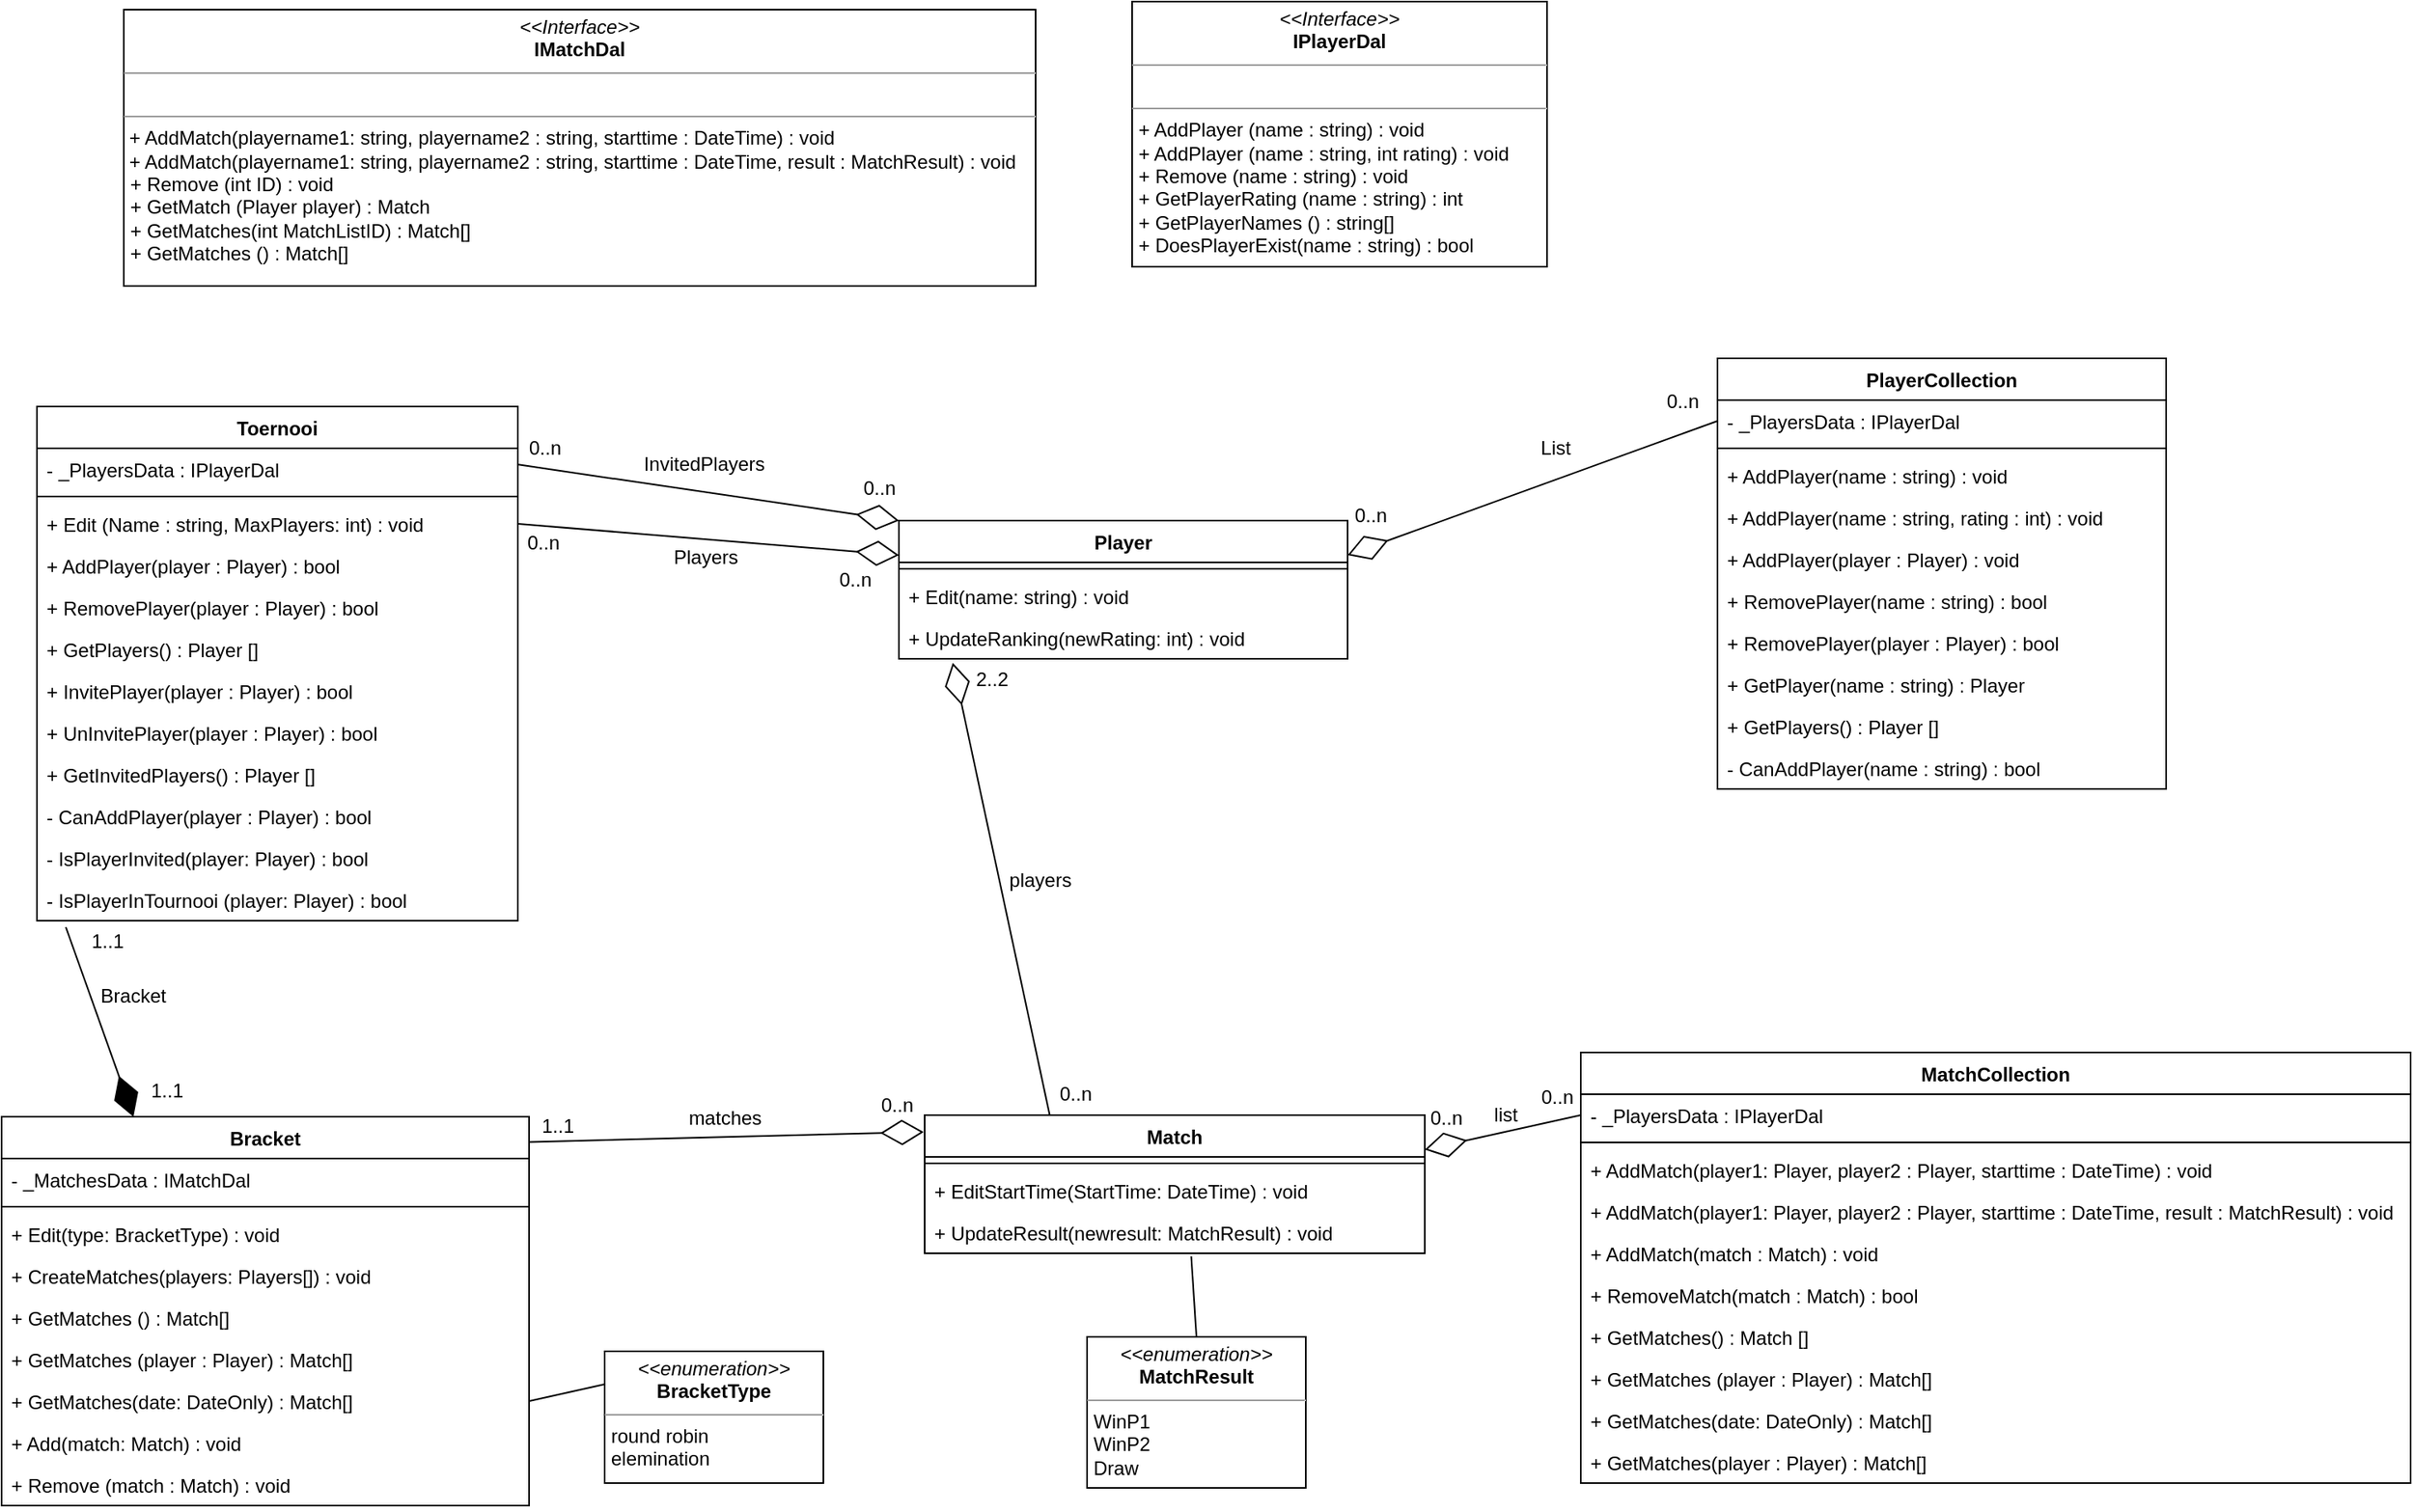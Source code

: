 <mxfile version="21.2.1" type="device">
  <diagram id="C5RBs43oDa-KdzZeNtuy" name="Page-1">
    <mxGraphModel dx="1687" dy="981" grid="0" gridSize="10" guides="0" tooltips="1" connect="1" arrows="1" fold="1" page="1" pageScale="1" pageWidth="4681" pageHeight="3300" math="0" shadow="0">
      <root>
        <mxCell id="WIyWlLk6GJQsqaUBKTNV-0" />
        <mxCell id="WIyWlLk6GJQsqaUBKTNV-1" parent="WIyWlLk6GJQsqaUBKTNV-0" />
        <mxCell id="Ue17VunKUcNrUkERaFJt-0" value="Toernooi" style="swimlane;fontStyle=1;align=center;verticalAlign=top;childLayout=stackLayout;horizontal=1;startSize=26;horizontalStack=0;resizeParent=1;resizeParentMax=0;resizeLast=0;collapsible=1;marginBottom=0;" parent="WIyWlLk6GJQsqaUBKTNV-1" vertex="1">
          <mxGeometry x="1524" y="1519" width="299" height="320" as="geometry">
            <mxRectangle x="40" y="40" width="90" height="30" as="alternateBounds" />
          </mxGeometry>
        </mxCell>
        <mxCell id="KYpN7mPgzwmwDajfqQgc-25" value="- _PlayersData : IPlayerDal" style="text;strokeColor=none;fillColor=none;align=left;verticalAlign=top;spacingLeft=4;spacingRight=4;overflow=hidden;rotatable=0;points=[[0,0.5],[1,0.5]];portConstraint=eastwest;" parent="Ue17VunKUcNrUkERaFJt-0" vertex="1">
          <mxGeometry y="26" width="299" height="26" as="geometry" />
        </mxCell>
        <mxCell id="Ue17VunKUcNrUkERaFJt-2" value="" style="line;strokeWidth=1;fillColor=none;align=left;verticalAlign=middle;spacingTop=-1;spacingLeft=3;spacingRight=3;rotatable=0;labelPosition=right;points=[];portConstraint=eastwest;strokeColor=inherit;" parent="Ue17VunKUcNrUkERaFJt-0" vertex="1">
          <mxGeometry y="52" width="299" height="8" as="geometry" />
        </mxCell>
        <mxCell id="Ue17VunKUcNrUkERaFJt-3" value="+ Edit (Name : string, MaxPlayers: int) : void" style="text;strokeColor=none;fillColor=none;align=left;verticalAlign=top;spacingLeft=4;spacingRight=4;overflow=hidden;rotatable=0;points=[[0,0.5],[1,0.5]];portConstraint=eastwest;" parent="Ue17VunKUcNrUkERaFJt-0" vertex="1">
          <mxGeometry y="60" width="299" height="26" as="geometry" />
        </mxCell>
        <mxCell id="v1GVHp0fWZeuIG2ooU9L-30" value="+ AddPlayer(player : Player) : bool" style="text;strokeColor=none;fillColor=none;align=left;verticalAlign=top;spacingLeft=4;spacingRight=4;overflow=hidden;rotatable=0;points=[[0,0.5],[1,0.5]];portConstraint=eastwest;" parent="Ue17VunKUcNrUkERaFJt-0" vertex="1">
          <mxGeometry y="86" width="299" height="26" as="geometry" />
        </mxCell>
        <mxCell id="v1GVHp0fWZeuIG2ooU9L-31" value="+ RemovePlayer(player : Player) : bool" style="text;strokeColor=none;fillColor=none;align=left;verticalAlign=top;spacingLeft=4;spacingRight=4;overflow=hidden;rotatable=0;points=[[0,0.5],[1,0.5]];portConstraint=eastwest;" parent="Ue17VunKUcNrUkERaFJt-0" vertex="1">
          <mxGeometry y="112" width="299" height="26" as="geometry" />
        </mxCell>
        <mxCell id="v1GVHp0fWZeuIG2ooU9L-32" value="+ GetPlayers() : Player []" style="text;strokeColor=none;fillColor=none;align=left;verticalAlign=top;spacingLeft=4;spacingRight=4;overflow=hidden;rotatable=0;points=[[0,0.5],[1,0.5]];portConstraint=eastwest;" parent="Ue17VunKUcNrUkERaFJt-0" vertex="1">
          <mxGeometry y="138" width="299" height="26" as="geometry" />
        </mxCell>
        <mxCell id="v1GVHp0fWZeuIG2ooU9L-33" value="+ InvitePlayer(player : Player) : bool" style="text;strokeColor=none;fillColor=none;align=left;verticalAlign=top;spacingLeft=4;spacingRight=4;overflow=hidden;rotatable=0;points=[[0,0.5],[1,0.5]];portConstraint=eastwest;" parent="Ue17VunKUcNrUkERaFJt-0" vertex="1">
          <mxGeometry y="164" width="299" height="26" as="geometry" />
        </mxCell>
        <mxCell id="v1GVHp0fWZeuIG2ooU9L-34" value="+ UnInvitePlayer(player : Player) : bool" style="text;strokeColor=none;fillColor=none;align=left;verticalAlign=top;spacingLeft=4;spacingRight=4;overflow=hidden;rotatable=0;points=[[0,0.5],[1,0.5]];portConstraint=eastwest;" parent="Ue17VunKUcNrUkERaFJt-0" vertex="1">
          <mxGeometry y="190" width="299" height="26" as="geometry" />
        </mxCell>
        <mxCell id="v1GVHp0fWZeuIG2ooU9L-35" value="+ GetInvitedPlayers() : Player []" style="text;strokeColor=none;fillColor=none;align=left;verticalAlign=top;spacingLeft=4;spacingRight=4;overflow=hidden;rotatable=0;points=[[0,0.5],[1,0.5]];portConstraint=eastwest;" parent="Ue17VunKUcNrUkERaFJt-0" vertex="1">
          <mxGeometry y="216" width="299" height="26" as="geometry" />
        </mxCell>
        <mxCell id="KYpN7mPgzwmwDajfqQgc-32" value="- CanAddPlayer(player : Player) : bool" style="text;strokeColor=none;fillColor=none;align=left;verticalAlign=top;spacingLeft=4;spacingRight=4;overflow=hidden;rotatable=0;points=[[0,0.5],[1,0.5]];portConstraint=eastwest;" parent="Ue17VunKUcNrUkERaFJt-0" vertex="1">
          <mxGeometry y="242" width="299" height="26" as="geometry" />
        </mxCell>
        <mxCell id="v1GVHp0fWZeuIG2ooU9L-44" value="- IsPlayerInvited(player: Player) : bool" style="text;strokeColor=none;fillColor=none;align=left;verticalAlign=top;spacingLeft=4;spacingRight=4;overflow=hidden;rotatable=0;points=[[0,0.5],[1,0.5]];portConstraint=eastwest;" parent="Ue17VunKUcNrUkERaFJt-0" vertex="1">
          <mxGeometry y="268" width="299" height="26" as="geometry" />
        </mxCell>
        <mxCell id="Qy2_KJkoc3xRLJTksC3I-4" value="- IsPlayerInTournooi (player: Player) : bool" style="text;strokeColor=none;fillColor=none;align=left;verticalAlign=top;spacingLeft=4;spacingRight=4;overflow=hidden;rotatable=0;points=[[0,0.5],[1,0.5]];portConstraint=eastwest;" vertex="1" parent="Ue17VunKUcNrUkERaFJt-0">
          <mxGeometry y="294" width="299" height="26" as="geometry" />
        </mxCell>
        <mxCell id="xIhYN-znWcPmmOZYE6xA-15" value="Player" style="swimlane;fontStyle=1;align=center;verticalAlign=top;childLayout=stackLayout;horizontal=1;startSize=26;horizontalStack=0;resizeParent=1;resizeParentMax=0;resizeLast=0;collapsible=1;marginBottom=0;" parent="WIyWlLk6GJQsqaUBKTNV-1" vertex="1">
          <mxGeometry x="2060" y="1590" width="279" height="86" as="geometry" />
        </mxCell>
        <mxCell id="xIhYN-znWcPmmOZYE6xA-17" value="" style="line;strokeWidth=1;fillColor=none;align=left;verticalAlign=middle;spacingTop=-1;spacingLeft=3;spacingRight=3;rotatable=0;labelPosition=right;points=[];portConstraint=eastwest;strokeColor=inherit;" parent="xIhYN-znWcPmmOZYE6xA-15" vertex="1">
          <mxGeometry y="26" width="279" height="8" as="geometry" />
        </mxCell>
        <mxCell id="xIhYN-znWcPmmOZYE6xA-19" value="+ Edit(name: string) : void" style="text;strokeColor=none;fillColor=none;align=left;verticalAlign=top;spacingLeft=4;spacingRight=4;overflow=hidden;rotatable=0;points=[[0,0.5],[1,0.5]];portConstraint=eastwest;" parent="xIhYN-znWcPmmOZYE6xA-15" vertex="1">
          <mxGeometry y="34" width="279" height="26" as="geometry" />
        </mxCell>
        <mxCell id="HdlZSG4VhAK80KxggW3n-2" value="+ UpdateRanking(newRating: int) : void" style="text;strokeColor=none;fillColor=none;align=left;verticalAlign=top;spacingLeft=4;spacingRight=4;overflow=hidden;rotatable=0;points=[[0,0.5],[1,0.5]];portConstraint=eastwest;" parent="xIhYN-znWcPmmOZYE6xA-15" vertex="1">
          <mxGeometry y="60" width="279" height="26" as="geometry" />
        </mxCell>
        <mxCell id="xIhYN-znWcPmmOZYE6xA-25" value="Match" style="swimlane;fontStyle=1;align=center;verticalAlign=top;childLayout=stackLayout;horizontal=1;startSize=26;horizontalStack=0;resizeParent=1;resizeParentMax=0;resizeLast=0;collapsible=1;marginBottom=0;" parent="WIyWlLk6GJQsqaUBKTNV-1" vertex="1">
          <mxGeometry x="2076" y="1960" width="311" height="86" as="geometry" />
        </mxCell>
        <mxCell id="xIhYN-znWcPmmOZYE6xA-28" value="" style="line;strokeWidth=1;fillColor=none;align=left;verticalAlign=middle;spacingTop=-1;spacingLeft=3;spacingRight=3;rotatable=0;labelPosition=right;points=[];portConstraint=eastwest;strokeColor=inherit;" parent="xIhYN-znWcPmmOZYE6xA-25" vertex="1">
          <mxGeometry y="26" width="311" height="8" as="geometry" />
        </mxCell>
        <mxCell id="xIhYN-znWcPmmOZYE6xA-29" value="+ EditStartTime(StartTime: DateTime) : void" style="text;strokeColor=none;fillColor=none;align=left;verticalAlign=top;spacingLeft=4;spacingRight=4;overflow=hidden;rotatable=0;points=[[0,0.5],[1,0.5]];portConstraint=eastwest;" parent="xIhYN-znWcPmmOZYE6xA-25" vertex="1">
          <mxGeometry y="34" width="311" height="26" as="geometry" />
        </mxCell>
        <mxCell id="xIhYN-znWcPmmOZYE6xA-41" value="+ UpdateResult(newresult: MatchResult) : void" style="text;strokeColor=none;fillColor=none;align=left;verticalAlign=top;spacingLeft=4;spacingRight=4;overflow=hidden;rotatable=0;points=[[0,0.5],[1,0.5]];portConstraint=eastwest;" parent="xIhYN-znWcPmmOZYE6xA-25" vertex="1">
          <mxGeometry y="60" width="311" height="26" as="geometry" />
        </mxCell>
        <mxCell id="xIhYN-znWcPmmOZYE6xA-47" value="Bracket" style="swimlane;fontStyle=1;align=center;verticalAlign=top;childLayout=stackLayout;horizontal=1;startSize=26;horizontalStack=0;resizeParent=1;resizeParentMax=0;resizeLast=0;collapsible=1;marginBottom=0;" parent="WIyWlLk6GJQsqaUBKTNV-1" vertex="1">
          <mxGeometry x="1502" y="1961" width="328" height="242" as="geometry" />
        </mxCell>
        <mxCell id="KYpN7mPgzwmwDajfqQgc-34" value="- _MatchesData : IMatchDal" style="text;strokeColor=none;fillColor=none;align=left;verticalAlign=top;spacingLeft=4;spacingRight=4;overflow=hidden;rotatable=0;points=[[0,0.5],[1,0.5]];portConstraint=eastwest;" parent="xIhYN-znWcPmmOZYE6xA-47" vertex="1">
          <mxGeometry y="26" width="328" height="26" as="geometry" />
        </mxCell>
        <mxCell id="xIhYN-znWcPmmOZYE6xA-49" value="" style="line;strokeWidth=1;fillColor=none;align=left;verticalAlign=middle;spacingTop=-1;spacingLeft=3;spacingRight=3;rotatable=0;labelPosition=right;points=[];portConstraint=eastwest;strokeColor=inherit;" parent="xIhYN-znWcPmmOZYE6xA-47" vertex="1">
          <mxGeometry y="52" width="328" height="8" as="geometry" />
        </mxCell>
        <mxCell id="xIhYN-znWcPmmOZYE6xA-50" value="+ Edit(type: BracketType) : void" style="text;strokeColor=none;fillColor=none;align=left;verticalAlign=top;spacingLeft=4;spacingRight=4;overflow=hidden;rotatable=0;points=[[0,0.5],[1,0.5]];portConstraint=eastwest;" parent="xIhYN-znWcPmmOZYE6xA-47" vertex="1">
          <mxGeometry y="60" width="328" height="26" as="geometry" />
        </mxCell>
        <mxCell id="HdlZSG4VhAK80KxggW3n-15" value="+ CreateMatches(players: Players[]) : void" style="text;strokeColor=none;fillColor=none;align=left;verticalAlign=top;spacingLeft=4;spacingRight=4;overflow=hidden;rotatable=0;points=[[0,0.5],[1,0.5]];portConstraint=eastwest;" parent="xIhYN-znWcPmmOZYE6xA-47" vertex="1">
          <mxGeometry y="86" width="328" height="26" as="geometry" />
        </mxCell>
        <mxCell id="v1GVHp0fWZeuIG2ooU9L-28" value="+ GetMatches () : Match[]" style="text;strokeColor=none;fillColor=none;align=left;verticalAlign=top;spacingLeft=4;spacingRight=4;overflow=hidden;rotatable=0;points=[[0,0.5],[1,0.5]];portConstraint=eastwest;" parent="xIhYN-znWcPmmOZYE6xA-47" vertex="1">
          <mxGeometry y="112" width="328" height="26" as="geometry" />
        </mxCell>
        <mxCell id="v1GVHp0fWZeuIG2ooU9L-27" value="+ GetMatches (player : Player) : Match[]" style="text;strokeColor=none;fillColor=none;align=left;verticalAlign=top;spacingLeft=4;spacingRight=4;overflow=hidden;rotatable=0;points=[[0,0.5],[1,0.5]];portConstraint=eastwest;" parent="xIhYN-znWcPmmOZYE6xA-47" vertex="1">
          <mxGeometry y="138" width="328" height="26" as="geometry" />
        </mxCell>
        <mxCell id="-sd4x9SYGmnKzIIS1JAm-4" value="+ GetMatches(date: DateOnly) : Match[]" style="text;strokeColor=none;fillColor=none;align=left;verticalAlign=top;spacingLeft=4;spacingRight=4;overflow=hidden;rotatable=0;points=[[0,0.5],[1,0.5]];portConstraint=eastwest;" parent="xIhYN-znWcPmmOZYE6xA-47" vertex="1">
          <mxGeometry y="164" width="328" height="26" as="geometry" />
        </mxCell>
        <mxCell id="v1GVHp0fWZeuIG2ooU9L-25" value="+ Add(match: Match) : void" style="text;strokeColor=none;fillColor=none;align=left;verticalAlign=top;spacingLeft=4;spacingRight=4;overflow=hidden;rotatable=0;points=[[0,0.5],[1,0.5]];portConstraint=eastwest;" parent="xIhYN-znWcPmmOZYE6xA-47" vertex="1">
          <mxGeometry y="190" width="328" height="26" as="geometry" />
        </mxCell>
        <mxCell id="v1GVHp0fWZeuIG2ooU9L-26" value="+ Remove (match : Match) : void" style="text;strokeColor=none;fillColor=none;align=left;verticalAlign=top;spacingLeft=4;spacingRight=4;overflow=hidden;rotatable=0;points=[[0,0.5],[1,0.5]];portConstraint=eastwest;" parent="xIhYN-znWcPmmOZYE6xA-47" vertex="1">
          <mxGeometry y="216" width="328" height="26" as="geometry" />
        </mxCell>
        <mxCell id="HdlZSG4VhAK80KxggW3n-11" value="&lt;p style=&quot;margin:0px;margin-top:4px;text-align:center;&quot;&gt;&lt;i&gt;&amp;lt;&amp;lt;enumeration&amp;gt;&amp;gt;&lt;/i&gt;&lt;br&gt;&lt;b&gt;MatchResult&lt;/b&gt;&lt;/p&gt;&lt;hr size=&quot;1&quot;&gt;&lt;p style=&quot;margin:0px;margin-left:4px;&quot;&gt;&lt;/p&gt;&lt;p style=&quot;margin:0px;margin-left:4px;&quot;&gt;&lt;span style=&quot;background-color: initial;&quot;&gt;WinP1&lt;/span&gt;&lt;br&gt;&lt;/p&gt;&lt;p style=&quot;margin:0px;margin-left:4px;&quot;&gt;WinP2&lt;/p&gt;&lt;p style=&quot;margin:0px;margin-left:4px;&quot;&gt;Draw&lt;/p&gt;" style="verticalAlign=top;align=left;overflow=fill;fontSize=12;fontFamily=Helvetica;html=1;whiteSpace=wrap;" parent="WIyWlLk6GJQsqaUBKTNV-1" vertex="1">
          <mxGeometry x="2177" y="2098" width="136" height="94" as="geometry" />
        </mxCell>
        <mxCell id="HdlZSG4VhAK80KxggW3n-14" value="&lt;p style=&quot;margin:0px;margin-top:4px;text-align:center;&quot;&gt;&lt;i&gt;&amp;lt;&amp;lt;enumeration&amp;gt;&amp;gt;&lt;/i&gt;&lt;br&gt;&lt;b&gt;BracketType&lt;/b&gt;&lt;/p&gt;&lt;hr size=&quot;1&quot;&gt;&lt;p style=&quot;margin:0px;margin-left:4px;&quot;&gt;&lt;/p&gt;&lt;p style=&quot;margin:0px;margin-left:4px;&quot;&gt;round robin&lt;/p&gt;&lt;p style=&quot;margin:0px;margin-left:4px;&quot;&gt;elemination&lt;/p&gt;" style="verticalAlign=top;align=left;overflow=fill;fontSize=12;fontFamily=Helvetica;html=1;whiteSpace=wrap;" parent="WIyWlLk6GJQsqaUBKTNV-1" vertex="1">
          <mxGeometry x="1877" y="2107" width="136" height="82" as="geometry" />
        </mxCell>
        <mxCell id="HdlZSG4VhAK80KxggW3n-19" value="" style="endArrow=diamondThin;endFill=1;endSize=24;html=1;rounded=0;entryX=0.25;entryY=0;entryDx=0;entryDy=0;exitX=0.06;exitY=1.154;exitDx=0;exitDy=0;exitPerimeter=0;" parent="WIyWlLk6GJQsqaUBKTNV-1" source="Qy2_KJkoc3xRLJTksC3I-4" target="xIhYN-znWcPmmOZYE6xA-47" edge="1">
          <mxGeometry width="160" relative="1" as="geometry">
            <mxPoint x="1455" y="1770" as="sourcePoint" />
            <mxPoint x="1963" y="1990" as="targetPoint" />
          </mxGeometry>
        </mxCell>
        <mxCell id="HdlZSG4VhAK80KxggW3n-24" value="" style="endArrow=none;html=1;rounded=0;entryX=0;entryY=0.25;entryDx=0;entryDy=0;exitX=1;exitY=0.5;exitDx=0;exitDy=0;" parent="WIyWlLk6GJQsqaUBKTNV-1" source="-sd4x9SYGmnKzIIS1JAm-4" target="HdlZSG4VhAK80KxggW3n-14" edge="1">
          <mxGeometry width="50" height="50" relative="1" as="geometry">
            <mxPoint x="1737.344" y="2067.662" as="sourcePoint" />
            <mxPoint x="2009" y="1982" as="targetPoint" />
          </mxGeometry>
        </mxCell>
        <mxCell id="HdlZSG4VhAK80KxggW3n-25" value="" style="endArrow=none;html=1;rounded=0;exitX=0.5;exitY=0;exitDx=0;exitDy=0;entryX=0.533;entryY=1.072;entryDx=0;entryDy=0;entryPerimeter=0;" parent="WIyWlLk6GJQsqaUBKTNV-1" source="HdlZSG4VhAK80KxggW3n-11" target="xIhYN-znWcPmmOZYE6xA-41" edge="1">
          <mxGeometry width="50" height="50" relative="1" as="geometry">
            <mxPoint x="1657" y="2028" as="sourcePoint" />
            <mxPoint x="2213.639" y="2074.768" as="targetPoint" />
          </mxGeometry>
        </mxCell>
        <mxCell id="HdlZSG4VhAK80KxggW3n-34" value="1..1" style="text;html=1;strokeColor=none;fillColor=none;align=center;verticalAlign=middle;whiteSpace=wrap;rounded=0;" parent="WIyWlLk6GJQsqaUBKTNV-1" vertex="1">
          <mxGeometry x="1538" y="1837" width="60" height="30" as="geometry" />
        </mxCell>
        <mxCell id="HdlZSG4VhAK80KxggW3n-35" value="1..1" style="text;html=1;strokeColor=none;fillColor=none;align=center;verticalAlign=middle;whiteSpace=wrap;rounded=0;" parent="WIyWlLk6GJQsqaUBKTNV-1" vertex="1">
          <mxGeometry x="1575" y="1930" width="60" height="30" as="geometry" />
        </mxCell>
        <mxCell id="HdlZSG4VhAK80KxggW3n-38" value="Bracket" style="text;html=1;strokeColor=none;fillColor=none;align=center;verticalAlign=middle;whiteSpace=wrap;rounded=0;" parent="WIyWlLk6GJQsqaUBKTNV-1" vertex="1">
          <mxGeometry x="1554" y="1871" width="60" height="30" as="geometry" />
        </mxCell>
        <mxCell id="KYpN7mPgzwmwDajfqQgc-4" value="&lt;p style=&quot;margin:0px;margin-top:4px;text-align:center;&quot;&gt;&lt;i&gt;&amp;lt;&amp;lt;Interface&amp;gt;&amp;gt;&lt;/i&gt;&lt;br&gt;&lt;b&gt;IPlayerDal&lt;/b&gt;&lt;/p&gt;&lt;hr size=&quot;1&quot;&gt;&lt;p style=&quot;margin:0px;margin-left:4px;&quot;&gt;&lt;br&gt;&lt;/p&gt;&lt;hr size=&quot;1&quot;&gt;&lt;p style=&quot;margin:0px;margin-left:4px;&quot;&gt;+ AddPlayer (name : string) : void&lt;/p&gt;&lt;p style=&quot;margin:0px;margin-left:4px;&quot;&gt;+ AddPlayer (name : string, int rating) : void&lt;br&gt;+ Remove (name : string) : void&lt;br&gt;&lt;/p&gt;&lt;p style=&quot;margin:0px;margin-left:4px;&quot;&gt;+ GetPlayerRating (name : string) : int&lt;/p&gt;&lt;p style=&quot;border-color: var(--border-color); margin: 0px 0px 0px 4px;&quot;&gt;+ GetPlayerNames () : string[]&lt;/p&gt;&lt;p style=&quot;border-color: var(--border-color); margin: 0px 0px 0px 4px;&quot;&gt;+ DoesPlayerExist(name : string) : bool&lt;br&gt;&lt;/p&gt;&lt;p style=&quot;margin:0px;margin-left:4px;&quot;&gt;&lt;br&gt;&lt;/p&gt;" style="verticalAlign=top;align=left;overflow=fill;fontSize=12;fontFamily=Helvetica;html=1;whiteSpace=wrap;" parent="WIyWlLk6GJQsqaUBKTNV-1" vertex="1">
          <mxGeometry x="2205" y="1267" width="258" height="165" as="geometry" />
        </mxCell>
        <mxCell id="KYpN7mPgzwmwDajfqQgc-19" value="" style="endArrow=diamondThin;endFill=0;endSize=24;html=1;rounded=0;entryX=0;entryY=0.25;entryDx=0;entryDy=0;exitX=1;exitY=0.5;exitDx=0;exitDy=0;" parent="WIyWlLk6GJQsqaUBKTNV-1" source="Ue17VunKUcNrUkERaFJt-3" target="xIhYN-znWcPmmOZYE6xA-15" edge="1">
          <mxGeometry width="160" relative="1" as="geometry">
            <mxPoint x="2578" y="1858" as="sourcePoint" />
            <mxPoint x="2587" y="2053" as="targetPoint" />
          </mxGeometry>
        </mxCell>
        <mxCell id="KYpN7mPgzwmwDajfqQgc-20" value="0..n" style="text;html=1;strokeColor=none;fillColor=none;align=center;verticalAlign=middle;whiteSpace=wrap;rounded=0;" parent="WIyWlLk6GJQsqaUBKTNV-1" vertex="1">
          <mxGeometry x="1809" y="1589" width="60" height="30" as="geometry" />
        </mxCell>
        <mxCell id="KYpN7mPgzwmwDajfqQgc-21" value="0..n" style="text;html=1;strokeColor=none;fillColor=none;align=center;verticalAlign=middle;whiteSpace=wrap;rounded=0;" parent="WIyWlLk6GJQsqaUBKTNV-1" vertex="1">
          <mxGeometry x="2003" y="1612" width="60" height="30" as="geometry" />
        </mxCell>
        <mxCell id="KYpN7mPgzwmwDajfqQgc-27" value="&lt;p style=&quot;margin:0px;margin-top:4px;text-align:center;&quot;&gt;&lt;i&gt;&amp;lt;&amp;lt;Interface&amp;gt;&amp;gt;&lt;/i&gt;&lt;br&gt;&lt;b&gt;IMatchDal&lt;/b&gt;&lt;/p&gt;&lt;hr size=&quot;1&quot;&gt;&lt;p style=&quot;margin:0px;margin-left:4px;&quot;&gt;&lt;br&gt;&lt;/p&gt;&lt;hr size=&quot;1&quot;&gt;&amp;nbsp;+ AddMatch(playername1: string, playername2 : string, starttime : DateTime)&amp;nbsp;: void&lt;br&gt;&amp;nbsp;+ AddMatch(playername1: string, playername2 : string, starttime : DateTime, result : MatchResult)&amp;nbsp;: void&lt;br&gt;&lt;p style=&quot;margin:0px;margin-left:4px;&quot;&gt;&lt;span style=&quot;background-color: initial;&quot;&gt;+ Remove (int ID) : void&lt;/span&gt;&lt;br&gt;&lt;/p&gt;&lt;p style=&quot;margin:0px;margin-left:4px;&quot;&gt;+ GetMatch (Player player) : Match&lt;/p&gt;&lt;p style=&quot;margin:0px;margin-left:4px;&quot;&gt;+ GetMatches(int MatchListID) : Match[]&lt;/p&gt;&lt;p style=&quot;margin:0px;margin-left:4px;&quot;&gt;+ GetMatches () : Match[]&lt;/p&gt;" style="verticalAlign=top;align=left;overflow=fill;fontSize=12;fontFamily=Helvetica;html=1;whiteSpace=wrap;" parent="WIyWlLk6GJQsqaUBKTNV-1" vertex="1">
          <mxGeometry x="1578" y="1272" width="567" height="172" as="geometry" />
        </mxCell>
        <mxCell id="KYpN7mPgzwmwDajfqQgc-29" value="" style="endArrow=diamondThin;endFill=0;endSize=24;html=1;rounded=0;exitX=0.25;exitY=0;exitDx=0;exitDy=0;entryX=0.12;entryY=1.097;entryDx=0;entryDy=0;entryPerimeter=0;" parent="WIyWlLk6GJQsqaUBKTNV-1" source="xIhYN-znWcPmmOZYE6xA-25" target="HdlZSG4VhAK80KxggW3n-2" edge="1">
          <mxGeometry width="160" relative="1" as="geometry">
            <mxPoint x="2303" y="1752" as="sourcePoint" />
            <mxPoint x="2287" y="1873" as="targetPoint" />
          </mxGeometry>
        </mxCell>
        <mxCell id="KYpN7mPgzwmwDajfqQgc-30" value="2..2" style="text;html=1;strokeColor=none;fillColor=none;align=center;verticalAlign=middle;whiteSpace=wrap;rounded=0;" parent="WIyWlLk6GJQsqaUBKTNV-1" vertex="1">
          <mxGeometry x="2088" y="1674" width="60" height="30" as="geometry" />
        </mxCell>
        <mxCell id="KYpN7mPgzwmwDajfqQgc-31" value="0..n" style="text;html=1;strokeColor=none;fillColor=none;align=center;verticalAlign=middle;whiteSpace=wrap;rounded=0;" parent="WIyWlLk6GJQsqaUBKTNV-1" vertex="1">
          <mxGeometry x="2140" y="1932" width="60" height="30" as="geometry" />
        </mxCell>
        <mxCell id="KYpN7mPgzwmwDajfqQgc-36" value="" style="endArrow=diamondThin;endFill=0;endSize=24;html=1;rounded=0;exitX=1;exitY=0.065;exitDx=0;exitDy=0;entryX=-0.002;entryY=0.122;entryDx=0;entryDy=0;entryPerimeter=0;exitPerimeter=0;" parent="WIyWlLk6GJQsqaUBKTNV-1" source="xIhYN-znWcPmmOZYE6xA-47" target="xIhYN-znWcPmmOZYE6xA-25" edge="1">
          <mxGeometry width="160" relative="1" as="geometry">
            <mxPoint x="2330" y="1968.5" as="sourcePoint" />
            <mxPoint x="2300" y="1774" as="targetPoint" />
          </mxGeometry>
        </mxCell>
        <mxCell id="KYpN7mPgzwmwDajfqQgc-43" value="Players" style="text;html=1;strokeColor=none;fillColor=none;align=center;verticalAlign=middle;whiteSpace=wrap;rounded=0;rotation=0;" parent="WIyWlLk6GJQsqaUBKTNV-1" vertex="1">
          <mxGeometry x="1910" y="1598" width="60" height="30" as="geometry" />
        </mxCell>
        <mxCell id="KYpN7mPgzwmwDajfqQgc-46" value="players" style="text;html=1;strokeColor=none;fillColor=none;align=center;verticalAlign=middle;whiteSpace=wrap;rounded=0;rotation=0;" parent="WIyWlLk6GJQsqaUBKTNV-1" vertex="1">
          <mxGeometry x="2118" y="1799" width="60" height="30" as="geometry" />
        </mxCell>
        <mxCell id="KYpN7mPgzwmwDajfqQgc-47" value="0..n" style="text;html=1;strokeColor=none;fillColor=none;align=center;verticalAlign=middle;whiteSpace=wrap;rounded=0;" parent="WIyWlLk6GJQsqaUBKTNV-1" vertex="1">
          <mxGeometry x="2029" y="1939" width="60" height="30" as="geometry" />
        </mxCell>
        <mxCell id="KYpN7mPgzwmwDajfqQgc-48" value="1..1" style="text;html=1;strokeColor=none;fillColor=none;align=center;verticalAlign=middle;whiteSpace=wrap;rounded=0;" parent="WIyWlLk6GJQsqaUBKTNV-1" vertex="1">
          <mxGeometry x="1818" y="1952" width="60" height="30" as="geometry" />
        </mxCell>
        <mxCell id="KYpN7mPgzwmwDajfqQgc-49" value="matches" style="text;html=1;strokeColor=none;fillColor=none;align=center;verticalAlign=middle;whiteSpace=wrap;rounded=0;rotation=0;" parent="WIyWlLk6GJQsqaUBKTNV-1" vertex="1">
          <mxGeometry x="1922" y="1947" width="60" height="30" as="geometry" />
        </mxCell>
        <mxCell id="v1GVHp0fWZeuIG2ooU9L-15" value="InvitedPlayers" style="text;html=1;strokeColor=none;fillColor=none;align=center;verticalAlign=middle;whiteSpace=wrap;rounded=0;rotation=0;" parent="WIyWlLk6GJQsqaUBKTNV-1" vertex="1">
          <mxGeometry x="1909" y="1540" width="60" height="30" as="geometry" />
        </mxCell>
        <mxCell id="v1GVHp0fWZeuIG2ooU9L-16" value="" style="endArrow=diamondThin;endFill=0;endSize=24;html=1;rounded=0;entryX=0;entryY=0;entryDx=0;entryDy=0;exitX=1.001;exitY=0.113;exitDx=0;exitDy=0;exitPerimeter=0;" parent="WIyWlLk6GJQsqaUBKTNV-1" source="Ue17VunKUcNrUkERaFJt-0" target="xIhYN-znWcPmmOZYE6xA-15" edge="1">
          <mxGeometry width="160" relative="1" as="geometry">
            <mxPoint x="2296" y="1814" as="sourcePoint" />
            <mxPoint x="2459" y="1630" as="targetPoint" />
          </mxGeometry>
        </mxCell>
        <mxCell id="v1GVHp0fWZeuIG2ooU9L-17" value="0..n" style="text;html=1;strokeColor=none;fillColor=none;align=center;verticalAlign=middle;whiteSpace=wrap;rounded=0;" parent="WIyWlLk6GJQsqaUBKTNV-1" vertex="1">
          <mxGeometry x="2018" y="1555" width="60" height="30" as="geometry" />
        </mxCell>
        <mxCell id="v1GVHp0fWZeuIG2ooU9L-18" value="0..n" style="text;html=1;strokeColor=none;fillColor=none;align=center;verticalAlign=middle;whiteSpace=wrap;rounded=0;rotation=0;" parent="WIyWlLk6GJQsqaUBKTNV-1" vertex="1">
          <mxGeometry x="1810" y="1530" width="60" height="30" as="geometry" />
        </mxCell>
        <mxCell id="v1GVHp0fWZeuIG2ooU9L-46" value="PlayerCollection" style="swimlane;fontStyle=1;align=center;verticalAlign=top;childLayout=stackLayout;horizontal=1;startSize=26;horizontalStack=0;resizeParent=1;resizeParentMax=0;resizeLast=0;collapsible=1;marginBottom=0;" parent="WIyWlLk6GJQsqaUBKTNV-1" vertex="1">
          <mxGeometry x="2569" y="1489" width="279" height="268" as="geometry" />
        </mxCell>
        <mxCell id="v1GVHp0fWZeuIG2ooU9L-47" value="- _PlayersData : IPlayerDal" style="text;strokeColor=none;fillColor=none;align=left;verticalAlign=top;spacingLeft=4;spacingRight=4;overflow=hidden;rotatable=0;points=[[0,0.5],[1,0.5]];portConstraint=eastwest;" parent="v1GVHp0fWZeuIG2ooU9L-46" vertex="1">
          <mxGeometry y="26" width="279" height="26" as="geometry" />
        </mxCell>
        <mxCell id="v1GVHp0fWZeuIG2ooU9L-48" value="" style="line;strokeWidth=1;fillColor=none;align=left;verticalAlign=middle;spacingTop=-1;spacingLeft=3;spacingRight=3;rotatable=0;labelPosition=right;points=[];portConstraint=eastwest;strokeColor=inherit;" parent="v1GVHp0fWZeuIG2ooU9L-46" vertex="1">
          <mxGeometry y="52" width="279" height="8" as="geometry" />
        </mxCell>
        <mxCell id="v1GVHp0fWZeuIG2ooU9L-49" value="+ AddPlayer(name : string) : void" style="text;strokeColor=none;fillColor=none;align=left;verticalAlign=top;spacingLeft=4;spacingRight=4;overflow=hidden;rotatable=0;points=[[0,0.5],[1,0.5]];portConstraint=eastwest;" parent="v1GVHp0fWZeuIG2ooU9L-46" vertex="1">
          <mxGeometry y="60" width="279" height="26" as="geometry" />
        </mxCell>
        <mxCell id="v1GVHp0fWZeuIG2ooU9L-53" value="+ AddPlayer(name : string, rating : int) : void" style="text;strokeColor=none;fillColor=none;align=left;verticalAlign=top;spacingLeft=4;spacingRight=4;overflow=hidden;rotatable=0;points=[[0,0.5],[1,0.5]];portConstraint=eastwest;" parent="v1GVHp0fWZeuIG2ooU9L-46" vertex="1">
          <mxGeometry y="86" width="279" height="26" as="geometry" />
        </mxCell>
        <mxCell id="v1GVHp0fWZeuIG2ooU9L-54" value="+ AddPlayer(player : Player) : void" style="text;strokeColor=none;fillColor=none;align=left;verticalAlign=top;spacingLeft=4;spacingRight=4;overflow=hidden;rotatable=0;points=[[0,0.5],[1,0.5]];portConstraint=eastwest;" parent="v1GVHp0fWZeuIG2ooU9L-46" vertex="1">
          <mxGeometry y="112" width="279" height="26" as="geometry" />
        </mxCell>
        <mxCell id="v1GVHp0fWZeuIG2ooU9L-50" value="+ RemovePlayer(name : string) : bool" style="text;strokeColor=none;fillColor=none;align=left;verticalAlign=top;spacingLeft=4;spacingRight=4;overflow=hidden;rotatable=0;points=[[0,0.5],[1,0.5]];portConstraint=eastwest;" parent="v1GVHp0fWZeuIG2ooU9L-46" vertex="1">
          <mxGeometry y="138" width="279" height="26" as="geometry" />
        </mxCell>
        <mxCell id="v1GVHp0fWZeuIG2ooU9L-55" value="+ RemovePlayer(player : Player) : bool" style="text;strokeColor=none;fillColor=none;align=left;verticalAlign=top;spacingLeft=4;spacingRight=4;overflow=hidden;rotatable=0;points=[[0,0.5],[1,0.5]];portConstraint=eastwest;" parent="v1GVHp0fWZeuIG2ooU9L-46" vertex="1">
          <mxGeometry y="164" width="279" height="26" as="geometry" />
        </mxCell>
        <mxCell id="v1GVHp0fWZeuIG2ooU9L-56" value="+ GetPlayer(name : string) : Player" style="text;strokeColor=none;fillColor=none;align=left;verticalAlign=top;spacingLeft=4;spacingRight=4;overflow=hidden;rotatable=0;points=[[0,0.5],[1,0.5]];portConstraint=eastwest;" parent="v1GVHp0fWZeuIG2ooU9L-46" vertex="1">
          <mxGeometry y="190" width="279" height="26" as="geometry" />
        </mxCell>
        <mxCell id="v1GVHp0fWZeuIG2ooU9L-57" value="+ GetPlayers() : Player []" style="text;strokeColor=none;fillColor=none;align=left;verticalAlign=top;spacingLeft=4;spacingRight=4;overflow=hidden;rotatable=0;points=[[0,0.5],[1,0.5]];portConstraint=eastwest;" parent="v1GVHp0fWZeuIG2ooU9L-46" vertex="1">
          <mxGeometry y="216" width="279" height="26" as="geometry" />
        </mxCell>
        <mxCell id="Qy2_KJkoc3xRLJTksC3I-3" value="- CanAddPlayer(name : string) : bool" style="text;strokeColor=none;fillColor=none;align=left;verticalAlign=top;spacingLeft=4;spacingRight=4;overflow=hidden;rotatable=0;points=[[0,0.5],[1,0.5]];portConstraint=eastwest;" vertex="1" parent="v1GVHp0fWZeuIG2ooU9L-46">
          <mxGeometry y="242" width="279" height="26" as="geometry" />
        </mxCell>
        <mxCell id="v1GVHp0fWZeuIG2ooU9L-60" value="" style="endArrow=diamondThin;endFill=0;endSize=24;html=1;rounded=0;exitX=0;exitY=0.5;exitDx=0;exitDy=0;entryX=1;entryY=0.25;entryDx=0;entryDy=0;" parent="WIyWlLk6GJQsqaUBKTNV-1" source="v1GVHp0fWZeuIG2ooU9L-47" target="xIhYN-znWcPmmOZYE6xA-15" edge="1">
          <mxGeometry width="160" relative="1" as="geometry">
            <mxPoint x="2479" y="1943" as="sourcePoint" />
            <mxPoint x="2418" y="1662" as="targetPoint" />
          </mxGeometry>
        </mxCell>
        <mxCell id="v1GVHp0fWZeuIG2ooU9L-61" value="0..n" style="text;html=1;align=center;verticalAlign=middle;resizable=0;points=[];autosize=1;strokeColor=none;fillColor=none;" parent="WIyWlLk6GJQsqaUBKTNV-1" vertex="1">
          <mxGeometry x="2334" y="1574" width="38" height="26" as="geometry" />
        </mxCell>
        <mxCell id="v1GVHp0fWZeuIG2ooU9L-62" value="0..n" style="text;html=1;align=center;verticalAlign=middle;resizable=0;points=[];autosize=1;strokeColor=none;fillColor=none;" parent="WIyWlLk6GJQsqaUBKTNV-1" vertex="1">
          <mxGeometry x="2528" y="1503" width="38" height="26" as="geometry" />
        </mxCell>
        <mxCell id="v1GVHp0fWZeuIG2ooU9L-63" value="List" style="text;html=1;align=center;verticalAlign=middle;resizable=0;points=[];autosize=1;strokeColor=none;fillColor=none;" parent="WIyWlLk6GJQsqaUBKTNV-1" vertex="1">
          <mxGeometry x="2449" y="1532" width="37" height="26" as="geometry" />
        </mxCell>
        <mxCell id="v1GVHp0fWZeuIG2ooU9L-64" value="MatchCollection" style="swimlane;fontStyle=1;align=center;verticalAlign=top;childLayout=stackLayout;horizontal=1;startSize=26;horizontalStack=0;resizeParent=1;resizeParentMax=0;resizeLast=0;collapsible=1;marginBottom=0;" parent="WIyWlLk6GJQsqaUBKTNV-1" vertex="1">
          <mxGeometry x="2484" y="1921" width="516" height="268" as="geometry" />
        </mxCell>
        <mxCell id="v1GVHp0fWZeuIG2ooU9L-65" value="- _PlayersData : IPlayerDal" style="text;strokeColor=none;fillColor=none;align=left;verticalAlign=top;spacingLeft=4;spacingRight=4;overflow=hidden;rotatable=0;points=[[0,0.5],[1,0.5]];portConstraint=eastwest;" parent="v1GVHp0fWZeuIG2ooU9L-64" vertex="1">
          <mxGeometry y="26" width="516" height="26" as="geometry" />
        </mxCell>
        <mxCell id="v1GVHp0fWZeuIG2ooU9L-66" value="" style="line;strokeWidth=1;fillColor=none;align=left;verticalAlign=middle;spacingTop=-1;spacingLeft=3;spacingRight=3;rotatable=0;labelPosition=right;points=[];portConstraint=eastwest;strokeColor=inherit;" parent="v1GVHp0fWZeuIG2ooU9L-64" vertex="1">
          <mxGeometry y="52" width="516" height="8" as="geometry" />
        </mxCell>
        <mxCell id="Qy2_KJkoc3xRLJTksC3I-1" value="+ AddMatch(player1: Player, player2 : Player, starttime : DateTime) : void" style="text;strokeColor=none;fillColor=none;align=left;verticalAlign=top;spacingLeft=4;spacingRight=4;overflow=hidden;rotatable=0;points=[[0,0.5],[1,0.5]];portConstraint=eastwest;" vertex="1" parent="v1GVHp0fWZeuIG2ooU9L-64">
          <mxGeometry y="60" width="516" height="26" as="geometry" />
        </mxCell>
        <mxCell id="Qy2_KJkoc3xRLJTksC3I-2" value="+ AddMatch(player1: Player, player2 : Player, starttime : DateTime, result : MatchResult) : void" style="text;strokeColor=none;fillColor=none;align=left;verticalAlign=top;spacingLeft=4;spacingRight=4;overflow=hidden;rotatable=0;points=[[0,0.5],[1,0.5]];portConstraint=eastwest;" vertex="1" parent="v1GVHp0fWZeuIG2ooU9L-64">
          <mxGeometry y="86" width="516" height="26" as="geometry" />
        </mxCell>
        <mxCell id="Qy2_KJkoc3xRLJTksC3I-7" value="+ AddMatch(match : Match) : void" style="text;strokeColor=none;fillColor=none;align=left;verticalAlign=top;spacingLeft=4;spacingRight=4;overflow=hidden;rotatable=0;points=[[0,0.5],[1,0.5]];portConstraint=eastwest;" vertex="1" parent="v1GVHp0fWZeuIG2ooU9L-64">
          <mxGeometry y="112" width="516" height="26" as="geometry" />
        </mxCell>
        <mxCell id="v1GVHp0fWZeuIG2ooU9L-70" value="+ RemoveMatch(match : Match) : bool" style="text;strokeColor=none;fillColor=none;align=left;verticalAlign=top;spacingLeft=4;spacingRight=4;overflow=hidden;rotatable=0;points=[[0,0.5],[1,0.5]];portConstraint=eastwest;" parent="v1GVHp0fWZeuIG2ooU9L-64" vertex="1">
          <mxGeometry y="138" width="516" height="26" as="geometry" />
        </mxCell>
        <mxCell id="v1GVHp0fWZeuIG2ooU9L-72" value="+ GetMatches() : Match []" style="text;strokeColor=none;fillColor=none;align=left;verticalAlign=top;spacingLeft=4;spacingRight=4;overflow=hidden;rotatable=0;points=[[0,0.5],[1,0.5]];portConstraint=eastwest;" parent="v1GVHp0fWZeuIG2ooU9L-64" vertex="1">
          <mxGeometry y="164" width="516" height="26" as="geometry" />
        </mxCell>
        <mxCell id="Qy2_KJkoc3xRLJTksC3I-5" value="+ GetMatches (player : Player) : Match[]" style="text;strokeColor=none;fillColor=none;align=left;verticalAlign=top;spacingLeft=4;spacingRight=4;overflow=hidden;rotatable=0;points=[[0,0.5],[1,0.5]];portConstraint=eastwest;" vertex="1" parent="v1GVHp0fWZeuIG2ooU9L-64">
          <mxGeometry y="190" width="516" height="26" as="geometry" />
        </mxCell>
        <mxCell id="Qy2_KJkoc3xRLJTksC3I-6" value="+ GetMatches(date: DateOnly) : Match[]" style="text;strokeColor=none;fillColor=none;align=left;verticalAlign=top;spacingLeft=4;spacingRight=4;overflow=hidden;rotatable=0;points=[[0,0.5],[1,0.5]];portConstraint=eastwest;" vertex="1" parent="v1GVHp0fWZeuIG2ooU9L-64">
          <mxGeometry y="216" width="516" height="26" as="geometry" />
        </mxCell>
        <mxCell id="v1GVHp0fWZeuIG2ooU9L-73" value="+ GetMatches(player : Player) : Match[]" style="text;strokeColor=none;fillColor=none;align=left;verticalAlign=top;spacingLeft=4;spacingRight=4;overflow=hidden;rotatable=0;points=[[0,0.5],[1,0.5]];portConstraint=eastwest;" parent="v1GVHp0fWZeuIG2ooU9L-64" vertex="1">
          <mxGeometry y="242" width="516" height="26" as="geometry" />
        </mxCell>
        <mxCell id="v1GVHp0fWZeuIG2ooU9L-77" value="" style="endArrow=diamondThin;endFill=0;endSize=24;html=1;rounded=0;exitX=0;exitY=0.5;exitDx=0;exitDy=0;entryX=1;entryY=0.25;entryDx=0;entryDy=0;" parent="WIyWlLk6GJQsqaUBKTNV-1" source="v1GVHp0fWZeuIG2ooU9L-65" target="xIhYN-znWcPmmOZYE6xA-25" edge="1">
          <mxGeometry width="160" relative="1" as="geometry">
            <mxPoint x="2146" y="1897" as="sourcePoint" />
            <mxPoint x="2391" y="1889" as="targetPoint" />
          </mxGeometry>
        </mxCell>
        <mxCell id="v1GVHp0fWZeuIG2ooU9L-78" value="0..n" style="text;html=1;align=center;verticalAlign=middle;resizable=0;points=[];autosize=1;strokeColor=none;fillColor=none;" parent="WIyWlLk6GJQsqaUBKTNV-1" vertex="1">
          <mxGeometry x="2381" y="1949" width="38" height="26" as="geometry" />
        </mxCell>
        <mxCell id="v1GVHp0fWZeuIG2ooU9L-79" value="0..n" style="text;html=1;align=center;verticalAlign=middle;resizable=0;points=[];autosize=1;strokeColor=none;fillColor=none;" parent="WIyWlLk6GJQsqaUBKTNV-1" vertex="1">
          <mxGeometry x="2450" y="1936" width="38" height="26" as="geometry" />
        </mxCell>
        <mxCell id="v1GVHp0fWZeuIG2ooU9L-80" value="list" style="text;html=1;align=center;verticalAlign=middle;resizable=0;points=[];autosize=1;strokeColor=none;fillColor=none;" parent="WIyWlLk6GJQsqaUBKTNV-1" vertex="1">
          <mxGeometry x="2420" y="1947" width="33" height="26" as="geometry" />
        </mxCell>
      </root>
    </mxGraphModel>
  </diagram>
</mxfile>
